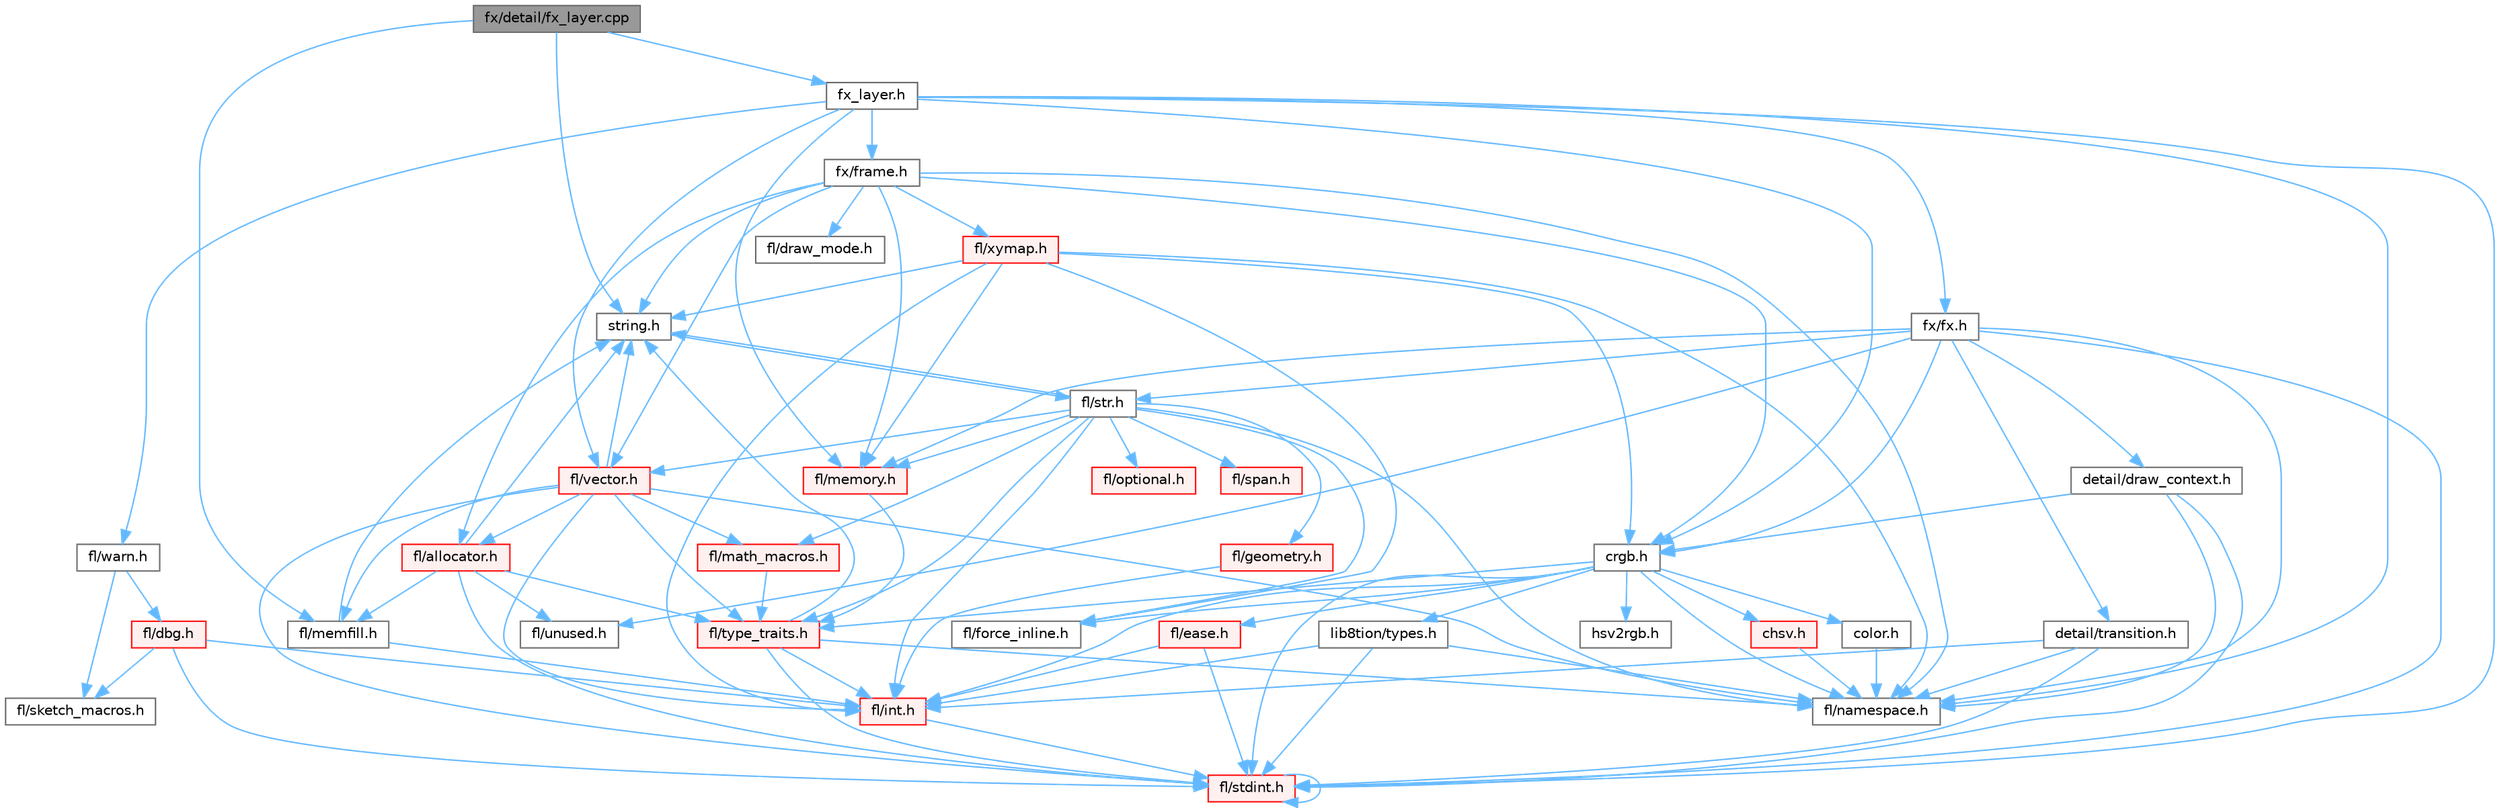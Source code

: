 digraph "fx/detail/fx_layer.cpp"
{
 // INTERACTIVE_SVG=YES
 // LATEX_PDF_SIZE
  bgcolor="transparent";
  edge [fontname=Helvetica,fontsize=10,labelfontname=Helvetica,labelfontsize=10];
  node [fontname=Helvetica,fontsize=10,shape=box,height=0.2,width=0.4];
  Node1 [id="Node000001",label="fx/detail/fx_layer.cpp",height=0.2,width=0.4,color="gray40", fillcolor="grey60", style="filled", fontcolor="black",tooltip=" "];
  Node1 -> Node2 [id="edge1_Node000001_Node000002",color="steelblue1",style="solid",tooltip=" "];
  Node2 [id="Node000002",label="string.h",height=0.2,width=0.4,color="grey40", fillcolor="white", style="filled",URL="$da/d66/string_8h.html",tooltip=" "];
  Node2 -> Node3 [id="edge2_Node000002_Node000003",color="steelblue1",style="solid",tooltip=" "];
  Node3 [id="Node000003",label="fl/str.h",height=0.2,width=0.4,color="grey40", fillcolor="white", style="filled",URL="$d1/d93/str_8h.html",tooltip=" "];
  Node3 -> Node4 [id="edge3_Node000003_Node000004",color="steelblue1",style="solid",tooltip=" "];
  Node4 [id="Node000004",label="fl/int.h",height=0.2,width=0.4,color="red", fillcolor="#FFF0F0", style="filled",URL="$d3/d7e/int_8h.html",tooltip=" "];
  Node4 -> Node5 [id="edge4_Node000004_Node000005",color="steelblue1",style="solid",tooltip=" "];
  Node5 [id="Node000005",label="fl/stdint.h",height=0.2,width=0.4,color="red", fillcolor="#FFF0F0", style="filled",URL="$df/dd8/stdint_8h.html",tooltip=" "];
  Node5 -> Node5 [id="edge5_Node000005_Node000005",color="steelblue1",style="solid",tooltip=" "];
  Node3 -> Node2 [id="edge6_Node000003_Node000002",color="steelblue1",style="solid",tooltip=" "];
  Node3 -> Node8 [id="edge7_Node000003_Node000008",color="steelblue1",style="solid",tooltip=" "];
  Node8 [id="Node000008",label="fl/geometry.h",height=0.2,width=0.4,color="red", fillcolor="#FFF0F0", style="filled",URL="$d4/d67/geometry_8h.html",tooltip=" "];
  Node8 -> Node4 [id="edge8_Node000008_Node000004",color="steelblue1",style="solid",tooltip=" "];
  Node3 -> Node14 [id="edge9_Node000003_Node000014",color="steelblue1",style="solid",tooltip=" "];
  Node14 [id="Node000014",label="fl/math_macros.h",height=0.2,width=0.4,color="red", fillcolor="#FFF0F0", style="filled",URL="$d8/db8/math__macros_8h.html",tooltip=" "];
  Node14 -> Node16 [id="edge10_Node000014_Node000016",color="steelblue1",style="solid",tooltip=" "];
  Node16 [id="Node000016",label="fl/type_traits.h",height=0.2,width=0.4,color="red", fillcolor="#FFF0F0", style="filled",URL="$df/d63/type__traits_8h.html",tooltip=" "];
  Node16 -> Node2 [id="edge11_Node000016_Node000002",color="steelblue1",style="solid",tooltip=" "];
  Node16 -> Node5 [id="edge12_Node000016_Node000005",color="steelblue1",style="solid",tooltip=" "];
  Node16 -> Node17 [id="edge13_Node000016_Node000017",color="steelblue1",style="solid",tooltip=" "];
  Node17 [id="Node000017",label="fl/namespace.h",height=0.2,width=0.4,color="grey40", fillcolor="white", style="filled",URL="$df/d2a/namespace_8h.html",tooltip="Implements the FastLED namespace macros."];
  Node16 -> Node4 [id="edge14_Node000016_Node000004",color="steelblue1",style="solid",tooltip=" "];
  Node3 -> Node17 [id="edge15_Node000003_Node000017",color="steelblue1",style="solid",tooltip=" "];
  Node3 -> Node19 [id="edge16_Node000003_Node000019",color="steelblue1",style="solid",tooltip=" "];
  Node19 [id="Node000019",label="fl/memory.h",height=0.2,width=0.4,color="red", fillcolor="#FFF0F0", style="filled",URL="$dc/d18/memory_8h.html",tooltip=" "];
  Node19 -> Node16 [id="edge17_Node000019_Node000016",color="steelblue1",style="solid",tooltip=" "];
  Node3 -> Node45 [id="edge18_Node000003_Node000045",color="steelblue1",style="solid",tooltip=" "];
  Node45 [id="Node000045",label="fl/optional.h",height=0.2,width=0.4,color="red", fillcolor="#FFF0F0", style="filled",URL="$dc/d62/optional_8h.html",tooltip=" "];
  Node3 -> Node16 [id="edge19_Node000003_Node000016",color="steelblue1",style="solid",tooltip=" "];
  Node3 -> Node46 [id="edge20_Node000003_Node000046",color="steelblue1",style="solid",tooltip=" "];
  Node46 [id="Node000046",label="fl/vector.h",height=0.2,width=0.4,color="red", fillcolor="#FFF0F0", style="filled",URL="$d6/d68/vector_8h.html",tooltip=" "];
  Node46 -> Node5 [id="edge21_Node000046_Node000005",color="steelblue1",style="solid",tooltip=" "];
  Node46 -> Node4 [id="edge22_Node000046_Node000004",color="steelblue1",style="solid",tooltip=" "];
  Node46 -> Node2 [id="edge23_Node000046_Node000002",color="steelblue1",style="solid",tooltip=" "];
  Node46 -> Node14 [id="edge24_Node000046_Node000014",color="steelblue1",style="solid",tooltip=" "];
  Node46 -> Node31 [id="edge25_Node000046_Node000031",color="steelblue1",style="solid",tooltip=" "];
  Node31 [id="Node000031",label="fl/memfill.h",height=0.2,width=0.4,color="grey40", fillcolor="white", style="filled",URL="$d0/dda/memfill_8h.html",tooltip=" "];
  Node31 -> Node2 [id="edge26_Node000031_Node000002",color="steelblue1",style="solid",tooltip=" "];
  Node31 -> Node4 [id="edge27_Node000031_Node000004",color="steelblue1",style="solid",tooltip=" "];
  Node46 -> Node17 [id="edge28_Node000046_Node000017",color="steelblue1",style="solid",tooltip=" "];
  Node46 -> Node28 [id="edge29_Node000046_Node000028",color="steelblue1",style="solid",tooltip=" "];
  Node28 [id="Node000028",label="fl/allocator.h",height=0.2,width=0.4,color="red", fillcolor="#FFF0F0", style="filled",URL="$da/da9/allocator_8h.html",tooltip=" "];
  Node28 -> Node2 [id="edge30_Node000028_Node000002",color="steelblue1",style="solid",tooltip=" "];
  Node28 -> Node31 [id="edge31_Node000028_Node000031",color="steelblue1",style="solid",tooltip=" "];
  Node28 -> Node16 [id="edge32_Node000028_Node000016",color="steelblue1",style="solid",tooltip=" "];
  Node28 -> Node32 [id="edge33_Node000028_Node000032",color="steelblue1",style="solid",tooltip=" "];
  Node32 [id="Node000032",label="fl/unused.h",height=0.2,width=0.4,color="grey40", fillcolor="white", style="filled",URL="$d8/d4b/unused_8h.html",tooltip=" "];
  Node28 -> Node5 [id="edge34_Node000028_Node000005",color="steelblue1",style="solid",tooltip=" "];
  Node46 -> Node16 [id="edge35_Node000046_Node000016",color="steelblue1",style="solid",tooltip=" "];
  Node3 -> Node49 [id="edge36_Node000003_Node000049",color="steelblue1",style="solid",tooltip=" "];
  Node49 [id="Node000049",label="fl/span.h",height=0.2,width=0.4,color="red", fillcolor="#FFF0F0", style="filled",URL="$d4/d7a/span_8h.html",tooltip=" "];
  Node3 -> Node12 [id="edge37_Node000003_Node000012",color="steelblue1",style="solid",tooltip=" "];
  Node12 [id="Node000012",label="fl/force_inline.h",height=0.2,width=0.4,color="grey40", fillcolor="white", style="filled",URL="$d4/d64/force__inline_8h.html",tooltip=" "];
  Node1 -> Node51 [id="edge38_Node000001_Node000051",color="steelblue1",style="solid",tooltip=" "];
  Node51 [id="Node000051",label="fx_layer.h",height=0.2,width=0.4,color="grey40", fillcolor="white", style="filled",URL="$d7/d2f/fx__layer_8h.html",tooltip=" "];
  Node51 -> Node5 [id="edge39_Node000051_Node000005",color="steelblue1",style="solid",tooltip=" "];
  Node51 -> Node52 [id="edge40_Node000051_Node000052",color="steelblue1",style="solid",tooltip=" "];
  Node52 [id="Node000052",label="crgb.h",height=0.2,width=0.4,color="grey40", fillcolor="white", style="filled",URL="$db/dd1/crgb_8h.html",tooltip="Defines the red, green, and blue (RGB) pixel struct."];
  Node52 -> Node5 [id="edge41_Node000052_Node000005",color="steelblue1",style="solid",tooltip=" "];
  Node52 -> Node4 [id="edge42_Node000052_Node000004",color="steelblue1",style="solid",tooltip=" "];
  Node52 -> Node53 [id="edge43_Node000052_Node000053",color="steelblue1",style="solid",tooltip=" "];
  Node53 [id="Node000053",label="chsv.h",height=0.2,width=0.4,color="red", fillcolor="#FFF0F0", style="filled",URL="$d8/dd0/chsv_8h.html",tooltip="Defines the hue, saturation, and value (HSV) pixel struct."];
  Node53 -> Node17 [id="edge44_Node000053_Node000017",color="steelblue1",style="solid",tooltip=" "];
  Node52 -> Node17 [id="edge45_Node000052_Node000017",color="steelblue1",style="solid",tooltip=" "];
  Node52 -> Node55 [id="edge46_Node000052_Node000055",color="steelblue1",style="solid",tooltip=" "];
  Node55 [id="Node000055",label="color.h",height=0.2,width=0.4,color="grey40", fillcolor="white", style="filled",URL="$d2/d6b/src_2color_8h.html",tooltip="Contains definitions for color correction and temperature."];
  Node55 -> Node17 [id="edge47_Node000055_Node000017",color="steelblue1",style="solid",tooltip=" "];
  Node52 -> Node56 [id="edge48_Node000052_Node000056",color="steelblue1",style="solid",tooltip=" "];
  Node56 [id="Node000056",label="lib8tion/types.h",height=0.2,width=0.4,color="grey40", fillcolor="white", style="filled",URL="$d9/ddf/lib8tion_2types_8h.html",tooltip="Defines fractional types used for lib8tion functions."];
  Node56 -> Node5 [id="edge49_Node000056_Node000005",color="steelblue1",style="solid",tooltip=" "];
  Node56 -> Node4 [id="edge50_Node000056_Node000004",color="steelblue1",style="solid",tooltip=" "];
  Node56 -> Node17 [id="edge51_Node000056_Node000017",color="steelblue1",style="solid",tooltip=" "];
  Node52 -> Node12 [id="edge52_Node000052_Node000012",color="steelblue1",style="solid",tooltip=" "];
  Node52 -> Node16 [id="edge53_Node000052_Node000016",color="steelblue1",style="solid",tooltip=" "];
  Node52 -> Node57 [id="edge54_Node000052_Node000057",color="steelblue1",style="solid",tooltip=" "];
  Node57 [id="Node000057",label="hsv2rgb.h",height=0.2,width=0.4,color="grey40", fillcolor="white", style="filled",URL="$de/d9a/hsv2rgb_8h.html",tooltip="Functions to convert from the HSV colorspace to the RGB colorspace."];
  Node52 -> Node58 [id="edge55_Node000052_Node000058",color="steelblue1",style="solid",tooltip=" "];
  Node58 [id="Node000058",label="fl/ease.h",height=0.2,width=0.4,color="red", fillcolor="#FFF0F0", style="filled",URL="$db/d19/ease_8h.html",tooltip=" "];
  Node58 -> Node5 [id="edge56_Node000058_Node000005",color="steelblue1",style="solid",tooltip=" "];
  Node58 -> Node4 [id="edge57_Node000058_Node000004",color="steelblue1",style="solid",tooltip=" "];
  Node51 -> Node17 [id="edge58_Node000051_Node000017",color="steelblue1",style="solid",tooltip=" "];
  Node51 -> Node19 [id="edge59_Node000051_Node000019",color="steelblue1",style="solid",tooltip=" "];
  Node51 -> Node46 [id="edge60_Node000051_Node000046",color="steelblue1",style="solid",tooltip=" "];
  Node51 -> Node60 [id="edge61_Node000051_Node000060",color="steelblue1",style="solid",tooltip=" "];
  Node60 [id="Node000060",label="fl/warn.h",height=0.2,width=0.4,color="grey40", fillcolor="white", style="filled",URL="$de/d77/warn_8h.html",tooltip=" "];
  Node60 -> Node61 [id="edge62_Node000060_Node000061",color="steelblue1",style="solid",tooltip=" "];
  Node61 [id="Node000061",label="fl/dbg.h",height=0.2,width=0.4,color="red", fillcolor="#FFF0F0", style="filled",URL="$d6/d01/dbg_8h.html",tooltip=" "];
  Node61 -> Node63 [id="edge63_Node000061_Node000063",color="steelblue1",style="solid",tooltip=" "];
  Node63 [id="Node000063",label="fl/sketch_macros.h",height=0.2,width=0.4,color="grey40", fillcolor="white", style="filled",URL="$d1/dbc/sketch__macros_8h.html",tooltip=" "];
  Node61 -> Node4 [id="edge64_Node000061_Node000004",color="steelblue1",style="solid",tooltip=" "];
  Node61 -> Node5 [id="edge65_Node000061_Node000005",color="steelblue1",style="solid",tooltip=" "];
  Node60 -> Node63 [id="edge66_Node000060_Node000063",color="steelblue1",style="solid",tooltip=" "];
  Node51 -> Node64 [id="edge67_Node000051_Node000064",color="steelblue1",style="solid",tooltip=" "];
  Node64 [id="Node000064",label="fx/frame.h",height=0.2,width=0.4,color="grey40", fillcolor="white", style="filled",URL="$df/d7d/frame_8h.html",tooltip=" "];
  Node64 -> Node2 [id="edge68_Node000064_Node000002",color="steelblue1",style="solid",tooltip=" "];
  Node64 -> Node52 [id="edge69_Node000064_Node000052",color="steelblue1",style="solid",tooltip=" "];
  Node64 -> Node17 [id="edge70_Node000064_Node000017",color="steelblue1",style="solid",tooltip=" "];
  Node64 -> Node19 [id="edge71_Node000064_Node000019",color="steelblue1",style="solid",tooltip=" "];
  Node64 -> Node65 [id="edge72_Node000064_Node000065",color="steelblue1",style="solid",tooltip=" "];
  Node65 [id="Node000065",label="fl/xymap.h",height=0.2,width=0.4,color="red", fillcolor="#FFF0F0", style="filled",URL="$da/d61/xymap_8h.html",tooltip=" "];
  Node65 -> Node4 [id="edge73_Node000065_Node000004",color="steelblue1",style="solid",tooltip=" "];
  Node65 -> Node17 [id="edge74_Node000065_Node000017",color="steelblue1",style="solid",tooltip=" "];
  Node65 -> Node12 [id="edge75_Node000065_Node000012",color="steelblue1",style="solid",tooltip=" "];
  Node65 -> Node2 [id="edge76_Node000065_Node000002",color="steelblue1",style="solid",tooltip=" "];
  Node65 -> Node52 [id="edge77_Node000065_Node000052",color="steelblue1",style="solid",tooltip=" "];
  Node65 -> Node19 [id="edge78_Node000065_Node000019",color="steelblue1",style="solid",tooltip=" "];
  Node64 -> Node46 [id="edge79_Node000064_Node000046",color="steelblue1",style="solid",tooltip=" "];
  Node64 -> Node28 [id="edge80_Node000064_Node000028",color="steelblue1",style="solid",tooltip=" "];
  Node64 -> Node69 [id="edge81_Node000064_Node000069",color="steelblue1",style="solid",tooltip=" "];
  Node69 [id="Node000069",label="fl/draw_mode.h",height=0.2,width=0.4,color="grey40", fillcolor="white", style="filled",URL="$d9/d35/draw__mode_8h.html",tooltip=" "];
  Node51 -> Node70 [id="edge82_Node000051_Node000070",color="steelblue1",style="solid",tooltip=" "];
  Node70 [id="Node000070",label="fx/fx.h",height=0.2,width=0.4,color="grey40", fillcolor="white", style="filled",URL="$d2/d0c/fx_8h.html",tooltip=" "];
  Node70 -> Node5 [id="edge83_Node000070_Node000005",color="steelblue1",style="solid",tooltip=" "];
  Node70 -> Node52 [id="edge84_Node000070_Node000052",color="steelblue1",style="solid",tooltip=" "];
  Node70 -> Node71 [id="edge85_Node000070_Node000071",color="steelblue1",style="solid",tooltip=" "];
  Node71 [id="Node000071",label="detail/draw_context.h",height=0.2,width=0.4,color="grey40", fillcolor="white", style="filled",URL="$db/ded/draw__context_8h.html",tooltip=" "];
  Node71 -> Node52 [id="edge86_Node000071_Node000052",color="steelblue1",style="solid",tooltip=" "];
  Node71 -> Node17 [id="edge87_Node000071_Node000017",color="steelblue1",style="solid",tooltip=" "];
  Node71 -> Node5 [id="edge88_Node000071_Node000005",color="steelblue1",style="solid",tooltip=" "];
  Node70 -> Node72 [id="edge89_Node000070_Node000072",color="steelblue1",style="solid",tooltip=" "];
  Node72 [id="Node000072",label="detail/transition.h",height=0.2,width=0.4,color="grey40", fillcolor="white", style="filled",URL="$d7/df7/transition_8h.html",tooltip=" "];
  Node72 -> Node17 [id="edge90_Node000072_Node000017",color="steelblue1",style="solid",tooltip=" "];
  Node72 -> Node5 [id="edge91_Node000072_Node000005",color="steelblue1",style="solid",tooltip=" "];
  Node72 -> Node4 [id="edge92_Node000072_Node000004",color="steelblue1",style="solid",tooltip=" "];
  Node70 -> Node17 [id="edge93_Node000070_Node000017",color="steelblue1",style="solid",tooltip=" "];
  Node70 -> Node19 [id="edge94_Node000070_Node000019",color="steelblue1",style="solid",tooltip=" "];
  Node70 -> Node3 [id="edge95_Node000070_Node000003",color="steelblue1",style="solid",tooltip=" "];
  Node70 -> Node32 [id="edge96_Node000070_Node000032",color="steelblue1",style="solid",tooltip=" "];
  Node1 -> Node31 [id="edge97_Node000001_Node000031",color="steelblue1",style="solid",tooltip=" "];
}

